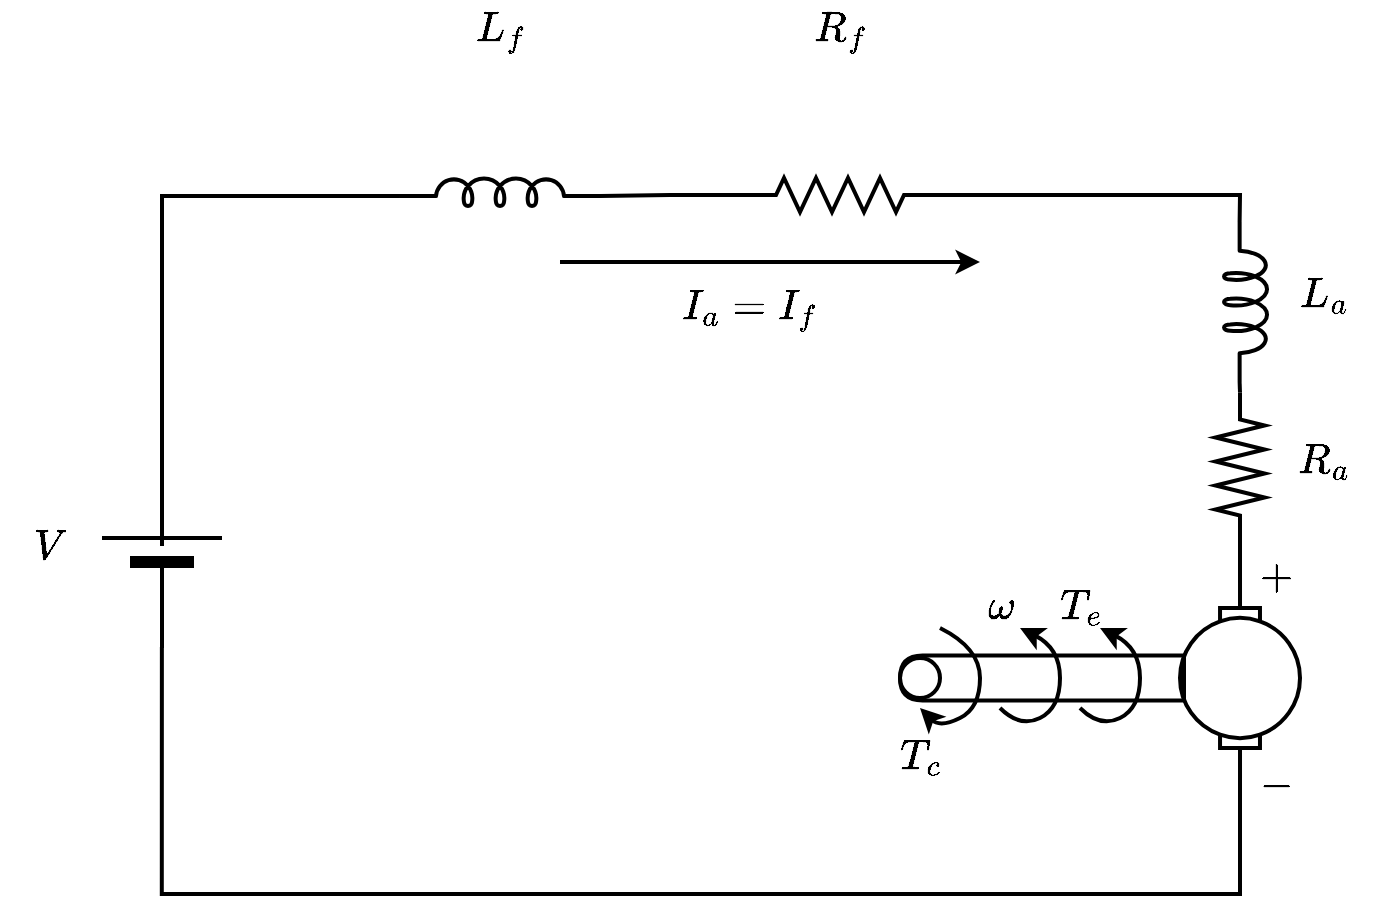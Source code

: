 <mxfile version="21.6.5" type="github">
  <diagram name="Page-1" id="xHoJqprVVUahzgXB5t3A">
    <mxGraphModel dx="255" dy="431" grid="1" gridSize="10" guides="1" tooltips="1" connect="1" arrows="1" fold="1" page="1" pageScale="1" pageWidth="413" pageHeight="291" math="1" shadow="0">
      <root>
        <mxCell id="0" />
        <mxCell id="1" parent="0" />
        <mxCell id="6Jah6KSldDa7oSD2TOF_-5" value="" style="shape=delay;whiteSpace=wrap;html=1;rotation=-180;strokeColor=default;fontColor=default;strokeWidth=2;" parent="1" vertex="1">
          <mxGeometry x="726" y="242.75" width="142" height="22.5" as="geometry" />
        </mxCell>
        <mxCell id="MJRBo0qhkyK9fX0G-ZfJ-2" value="" style="pointerEvents=1;verticalLabelPosition=bottom;shadow=0;dashed=0;align=center;html=1;verticalAlign=top;shape=mxgraph.electrical.inductors.inductor_5;strokeColor=default;fontColor=default;strokeWidth=2;" parent="1" vertex="1">
          <mxGeometry x="476" y="4" width="100" height="14" as="geometry" />
        </mxCell>
        <mxCell id="6Jah6KSldDa7oSD2TOF_-38" style="edgeStyle=orthogonalEdgeStyle;rounded=0;orthogonalLoop=1;jettySize=auto;html=1;entryX=1;entryY=0.5;entryDx=0;entryDy=0;entryPerimeter=0;endArrow=none;endFill=0;strokeColor=default;exitX=0.006;exitY=0.499;exitDx=0;exitDy=0;exitPerimeter=0;fontColor=default;strokeWidth=2;" parent="1" source="MJRBo0qhkyK9fX0G-ZfJ-3" target="MJRBo0qhkyK9fX0G-ZfJ-1" edge="1">
          <mxGeometry relative="1" as="geometry">
            <mxPoint x="357" y="248" as="sourcePoint" />
            <mxPoint x="888.5" y="320.5" as="targetPoint" />
            <Array as="points">
              <mxPoint x="357" y="362" />
              <mxPoint x="896" y="362" />
            </Array>
          </mxGeometry>
        </mxCell>
        <mxCell id="6NW6Cq5ivYkny11vjO7k-6" style="edgeStyle=orthogonalEdgeStyle;rounded=0;orthogonalLoop=1;jettySize=auto;html=1;entryX=0;entryY=0.645;entryDx=0;entryDy=0;entryPerimeter=0;strokeWidth=2;endArrow=none;endFill=0;" edge="1" parent="1" target="MJRBo0qhkyK9fX0G-ZfJ-2">
          <mxGeometry relative="1" as="geometry">
            <mxPoint x="357" y="188.0" as="sourcePoint" />
            <Array as="points">
              <mxPoint x="357" y="13" />
            </Array>
          </mxGeometry>
        </mxCell>
        <mxCell id="MJRBo0qhkyK9fX0G-ZfJ-3" value="" style="verticalLabelPosition=bottom;shadow=0;dashed=0;align=center;fillColor=strokeColor;html=1;verticalAlign=top;strokeWidth=2;shape=mxgraph.electrical.miscellaneous.monocell_battery;rotation=-90;strokeColor=default;fontColor=default;" parent="1" vertex="1">
          <mxGeometry x="307" y="159" width="100" height="60" as="geometry" />
        </mxCell>
        <UserObject label="&lt;font style=&quot;font-size: 18px;&quot;&gt;\(I_{a} = I_{f}&lt;br&gt;\)&lt;/font&gt;" placeholders="1" name="Variable" id="MJRBo0qhkyK9fX0G-ZfJ-20">
          <mxCell style="text;html=1;strokeColor=none;fillColor=none;align=center;verticalAlign=middle;whiteSpace=wrap;overflow=hidden;fontColor=default;strokeWidth=2;" parent="1" vertex="1">
            <mxGeometry x="560.75" y="54.12" width="180" height="30" as="geometry" />
          </mxCell>
        </UserObject>
        <UserObject label="&lt;font style=&quot;font-size: 18px;&quot;&gt;\(R_{a}\)&lt;/font&gt;" placeholders="1" name="Variable" id="MJRBo0qhkyK9fX0G-ZfJ-21">
          <mxCell style="text;html=1;strokeColor=none;fillColor=none;align=center;verticalAlign=middle;whiteSpace=wrap;overflow=hidden;fontColor=default;strokeWidth=2;" parent="1" vertex="1">
            <mxGeometry x="913" y="131" width="50" height="30" as="geometry" />
          </mxCell>
        </UserObject>
        <UserObject label="&lt;font style=&quot;font-size: 18px;&quot;&gt;\(V\)&lt;/font&gt;" placeholders="1" name="Variable" id="MJRBo0qhkyK9fX0G-ZfJ-22">
          <mxCell style="text;html=1;strokeColor=none;fillColor=none;align=center;verticalAlign=middle;whiteSpace=wrap;overflow=hidden;fontColor=default;strokeWidth=2;" parent="1" vertex="1">
            <mxGeometry x="276" y="174" width="50" height="30" as="geometry" />
          </mxCell>
        </UserObject>
        <UserObject label="&lt;font style=&quot;font-size: 18px;&quot;&gt;\(+\)&lt;/font&gt;" placeholders="1" name="Variable" id="MJRBo0qhkyK9fX0G-ZfJ-23">
          <mxCell style="text;html=1;strokeColor=none;fillColor=none;align=center;verticalAlign=middle;whiteSpace=wrap;overflow=hidden;fontColor=default;strokeWidth=2;" parent="1" vertex="1">
            <mxGeometry x="888.5" y="189" width="50" height="30" as="geometry" />
          </mxCell>
        </UserObject>
        <mxCell id="MJRBo0qhkyK9fX0G-ZfJ-30" style="edgeStyle=orthogonalEdgeStyle;rounded=0;orthogonalLoop=1;jettySize=auto;html=1;fontColor=default;strokeColor=default;strokeWidth=2;" parent="1" edge="1">
          <mxGeometry relative="1" as="geometry">
            <mxPoint x="766" y="46.04" as="targetPoint" />
            <mxPoint x="556" y="46.04" as="sourcePoint" />
            <Array as="points">
              <mxPoint x="716" y="46.04" />
              <mxPoint x="716" y="46.04" />
            </Array>
          </mxGeometry>
        </mxCell>
        <mxCell id="6Jah6KSldDa7oSD2TOF_-21" style="edgeStyle=orthogonalEdgeStyle;rounded=0;orthogonalLoop=1;jettySize=auto;html=1;entryX=1;entryY=0.645;entryDx=0;entryDy=0;entryPerimeter=0;endArrow=none;endFill=0;strokeColor=default;fontColor=default;strokeWidth=2;" parent="1" source="6Jah6KSldDa7oSD2TOF_-1" target="MJRBo0qhkyK9fX0G-ZfJ-2" edge="1">
          <mxGeometry relative="1" as="geometry" />
        </mxCell>
        <mxCell id="6Jah6KSldDa7oSD2TOF_-1" value="" style="pointerEvents=1;verticalLabelPosition=bottom;shadow=0;dashed=0;align=center;html=1;verticalAlign=top;shape=mxgraph.electrical.resistors.resistor_2;strokeColor=default;fontColor=default;strokeWidth=2;" parent="1" vertex="1">
          <mxGeometry x="646" y="4" width="100" height="17" as="geometry" />
        </mxCell>
        <mxCell id="6NW6Cq5ivYkny11vjO7k-8" style="edgeStyle=orthogonalEdgeStyle;rounded=0;orthogonalLoop=1;jettySize=auto;html=1;exitX=1;exitY=0.645;exitDx=0;exitDy=0;exitPerimeter=0;entryX=0;entryY=0.5;entryDx=0;entryDy=0;entryPerimeter=0;endArrow=none;endFill=0;strokeWidth=2;" edge="1" parent="1" source="6Jah6KSldDa7oSD2TOF_-2" target="6Jah6KSldDa7oSD2TOF_-3">
          <mxGeometry relative="1" as="geometry" />
        </mxCell>
        <mxCell id="6NW6Cq5ivYkny11vjO7k-9" style="rounded=0;orthogonalLoop=1;jettySize=auto;html=1;exitX=0;exitY=0.645;exitDx=0;exitDy=0;exitPerimeter=0;entryX=1;entryY=0.5;entryDx=0;entryDy=0;entryPerimeter=0;edgeStyle=elbowEdgeStyle;strokeWidth=2;endArrow=none;endFill=0;" edge="1" parent="1" source="6Jah6KSldDa7oSD2TOF_-2" target="6Jah6KSldDa7oSD2TOF_-1">
          <mxGeometry relative="1" as="geometry">
            <Array as="points">
              <mxPoint x="896" y="30" />
            </Array>
          </mxGeometry>
        </mxCell>
        <mxCell id="6Jah6KSldDa7oSD2TOF_-2" value="" style="pointerEvents=1;verticalLabelPosition=bottom;shadow=0;dashed=0;align=center;html=1;verticalAlign=top;shape=mxgraph.electrical.inductors.inductor_5;strokeColor=default;rotation=90;perimeterSpacing=0;fontColor=default;strokeWidth=2;" parent="1" vertex="1">
          <mxGeometry x="859" y="55" width="80" height="22" as="geometry" />
        </mxCell>
        <mxCell id="6Jah6KSldDa7oSD2TOF_-19" style="edgeStyle=orthogonalEdgeStyle;rounded=0;orthogonalLoop=1;jettySize=auto;html=1;entryX=0;entryY=0.5;entryDx=0;entryDy=0;entryPerimeter=0;endArrow=none;endFill=0;strokeColor=default;fontColor=default;strokeWidth=2;" parent="1" source="6Jah6KSldDa7oSD2TOF_-3" target="MJRBo0qhkyK9fX0G-ZfJ-1" edge="1">
          <mxGeometry relative="1" as="geometry" />
        </mxCell>
        <mxCell id="6Jah6KSldDa7oSD2TOF_-3" value="" style="pointerEvents=1;verticalLabelPosition=bottom;shadow=0;dashed=0;align=center;html=1;verticalAlign=top;shape=mxgraph.electrical.resistors.resistor_2;strokeColor=default;rotation=90;fontColor=default;strokeWidth=2;" parent="1" vertex="1">
          <mxGeometry x="858.5" y="136.5" width="75" height="24.5" as="geometry" />
        </mxCell>
        <mxCell id="MJRBo0qhkyK9fX0G-ZfJ-1" value="" style="shape=mxgraph.electrical.electro-mechanical.motor_2;html=1;shadow=0;dashed=0;align=center;fontSize=30;strokeWidth=2;rotation=90;fillColor=none;strokeColor=default;fillStyle=solid;gradientColor=#b3b3b3;" parent="1" vertex="1">
          <mxGeometry x="846" y="224" width="100" height="60" as="geometry" />
        </mxCell>
        <mxCell id="6Jah6KSldDa7oSD2TOF_-9" value="" style="ellipse;whiteSpace=wrap;html=1;aspect=fixed;strokeColor=default;fillColor=none;gradientColor=#b3b3b3;strokeWidth=2;" parent="1" vertex="1">
          <mxGeometry x="726" y="244" width="20" height="20" as="geometry" />
        </mxCell>
        <mxCell id="6Jah6KSldDa7oSD2TOF_-10" value="" style="curved=1;endArrow=none;html=1;rounded=0;startArrow=classic;startFill=1;endFill=0;strokeColor=default;fontColor=default;strokeWidth=2;" parent="1" edge="1">
          <mxGeometry width="50" height="50" relative="1" as="geometry">
            <mxPoint x="736" y="269" as="sourcePoint" />
            <mxPoint x="746" y="229" as="targetPoint" />
            <Array as="points">
              <mxPoint x="746" y="279" />
              <mxPoint x="766" y="269" />
              <mxPoint x="766" y="239" />
            </Array>
          </mxGeometry>
        </mxCell>
        <mxCell id="6Jah6KSldDa7oSD2TOF_-14" value="" style="curved=1;endArrow=classic;html=1;rounded=0;strokeColor=default;fontColor=default;strokeWidth=2;" parent="1" edge="1">
          <mxGeometry width="50" height="50" relative="1" as="geometry">
            <mxPoint x="776" y="269" as="sourcePoint" />
            <mxPoint x="786" y="229" as="targetPoint" />
            <Array as="points">
              <mxPoint x="786" y="279" />
              <mxPoint x="806" y="269" />
              <mxPoint x="806" y="239" />
            </Array>
          </mxGeometry>
        </mxCell>
        <mxCell id="6Jah6KSldDa7oSD2TOF_-15" value="" style="curved=1;endArrow=classic;html=1;rounded=0;strokeColor=default;fontColor=default;strokeWidth=2;" parent="1" edge="1">
          <mxGeometry width="50" height="50" relative="1" as="geometry">
            <mxPoint x="816" y="269" as="sourcePoint" />
            <mxPoint x="826" y="229" as="targetPoint" />
            <Array as="points">
              <mxPoint x="826" y="279" />
              <mxPoint x="846" y="269" />
              <mxPoint x="846" y="239" />
            </Array>
          </mxGeometry>
        </mxCell>
        <UserObject label="&lt;font style=&quot;font-size: 18px;&quot;&gt;\(-\)&lt;/font&gt;" placeholders="1" name="Variable" id="6Jah6KSldDa7oSD2TOF_-24">
          <mxCell style="text;html=1;strokeColor=none;fillColor=none;align=center;verticalAlign=middle;whiteSpace=wrap;overflow=hidden;fontColor=default;strokeWidth=2;" parent="1" vertex="1">
            <mxGeometry x="888.5" y="293" width="50" height="30" as="geometry" />
          </mxCell>
        </UserObject>
        <UserObject label="&lt;font style=&quot;font-size: 18px;&quot;&gt;\(L_{a}\)&lt;/font&gt;" placeholders="1" name="Variable" id="6Jah6KSldDa7oSD2TOF_-29">
          <mxCell style="text;html=1;strokeColor=none;fillColor=none;align=center;verticalAlign=middle;whiteSpace=wrap;overflow=hidden;fontColor=default;strokeWidth=2;" parent="1" vertex="1">
            <mxGeometry x="913" y="48.08" width="50" height="30" as="geometry" />
          </mxCell>
        </UserObject>
        <UserObject label="&lt;font style=&quot;font-size: 18px;&quot;&gt;\(L_{f}\)&lt;/font&gt;" placeholders="1" name="Variable" id="6Jah6KSldDa7oSD2TOF_-30">
          <mxCell style="text;html=1;strokeColor=none;fillColor=none;align=center;verticalAlign=middle;whiteSpace=wrap;overflow=hidden;fontColor=default;strokeWidth=2;" parent="1" vertex="1">
            <mxGeometry x="501" y="-85" width="50" height="30" as="geometry" />
          </mxCell>
        </UserObject>
        <UserObject label="&lt;font style=&quot;font-size: 18px;&quot;&gt;\(R_{f}\)&lt;/font&gt;" placeholders="1" name="Variable" id="6Jah6KSldDa7oSD2TOF_-31">
          <mxCell style="text;html=1;strokeColor=none;fillColor=none;align=center;verticalAlign=middle;whiteSpace=wrap;overflow=hidden;fontColor=default;strokeWidth=2;" parent="1" vertex="1">
            <mxGeometry x="670.5" y="-85" width="50" height="30" as="geometry" />
          </mxCell>
        </UserObject>
        <UserObject label="&lt;font style=&quot;font-size: 18px;&quot;&gt;\(T_c\)&lt;/font&gt;" placeholders="1" name="Variable" id="6Jah6KSldDa7oSD2TOF_-32">
          <mxCell style="text;html=1;strokeColor=none;fillColor=none;align=center;verticalAlign=middle;whiteSpace=wrap;overflow=hidden;fontColor=default;strokeWidth=2;" parent="1" vertex="1">
            <mxGeometry x="685.75" y="279" width="100.5" height="30" as="geometry" />
          </mxCell>
        </UserObject>
        <UserObject label="&lt;font style=&quot;font-size: 18px;&quot;&gt;\(\omega\)&lt;/font&gt;" placeholders="1" name="Variable" id="6Jah6KSldDa7oSD2TOF_-33">
          <mxCell style="text;html=1;strokeColor=none;fillColor=none;align=center;verticalAlign=middle;whiteSpace=wrap;overflow=hidden;fontColor=default;strokeWidth=2;" parent="1" vertex="1">
            <mxGeometry x="726" y="204" width="100.5" height="30" as="geometry" />
          </mxCell>
        </UserObject>
        <UserObject label="&lt;font style=&quot;font-size: 18px;&quot;&gt;\(T_e\)&lt;/font&gt;" placeholders="1" name="Variable" id="6Jah6KSldDa7oSD2TOF_-34">
          <mxCell style="text;html=1;strokeColor=none;fillColor=none;align=center;verticalAlign=middle;whiteSpace=wrap;overflow=hidden;fontColor=default;strokeWidth=2;" parent="1" vertex="1">
            <mxGeometry x="766" y="204" width="100.5" height="30" as="geometry" />
          </mxCell>
        </UserObject>
      </root>
    </mxGraphModel>
  </diagram>
</mxfile>
